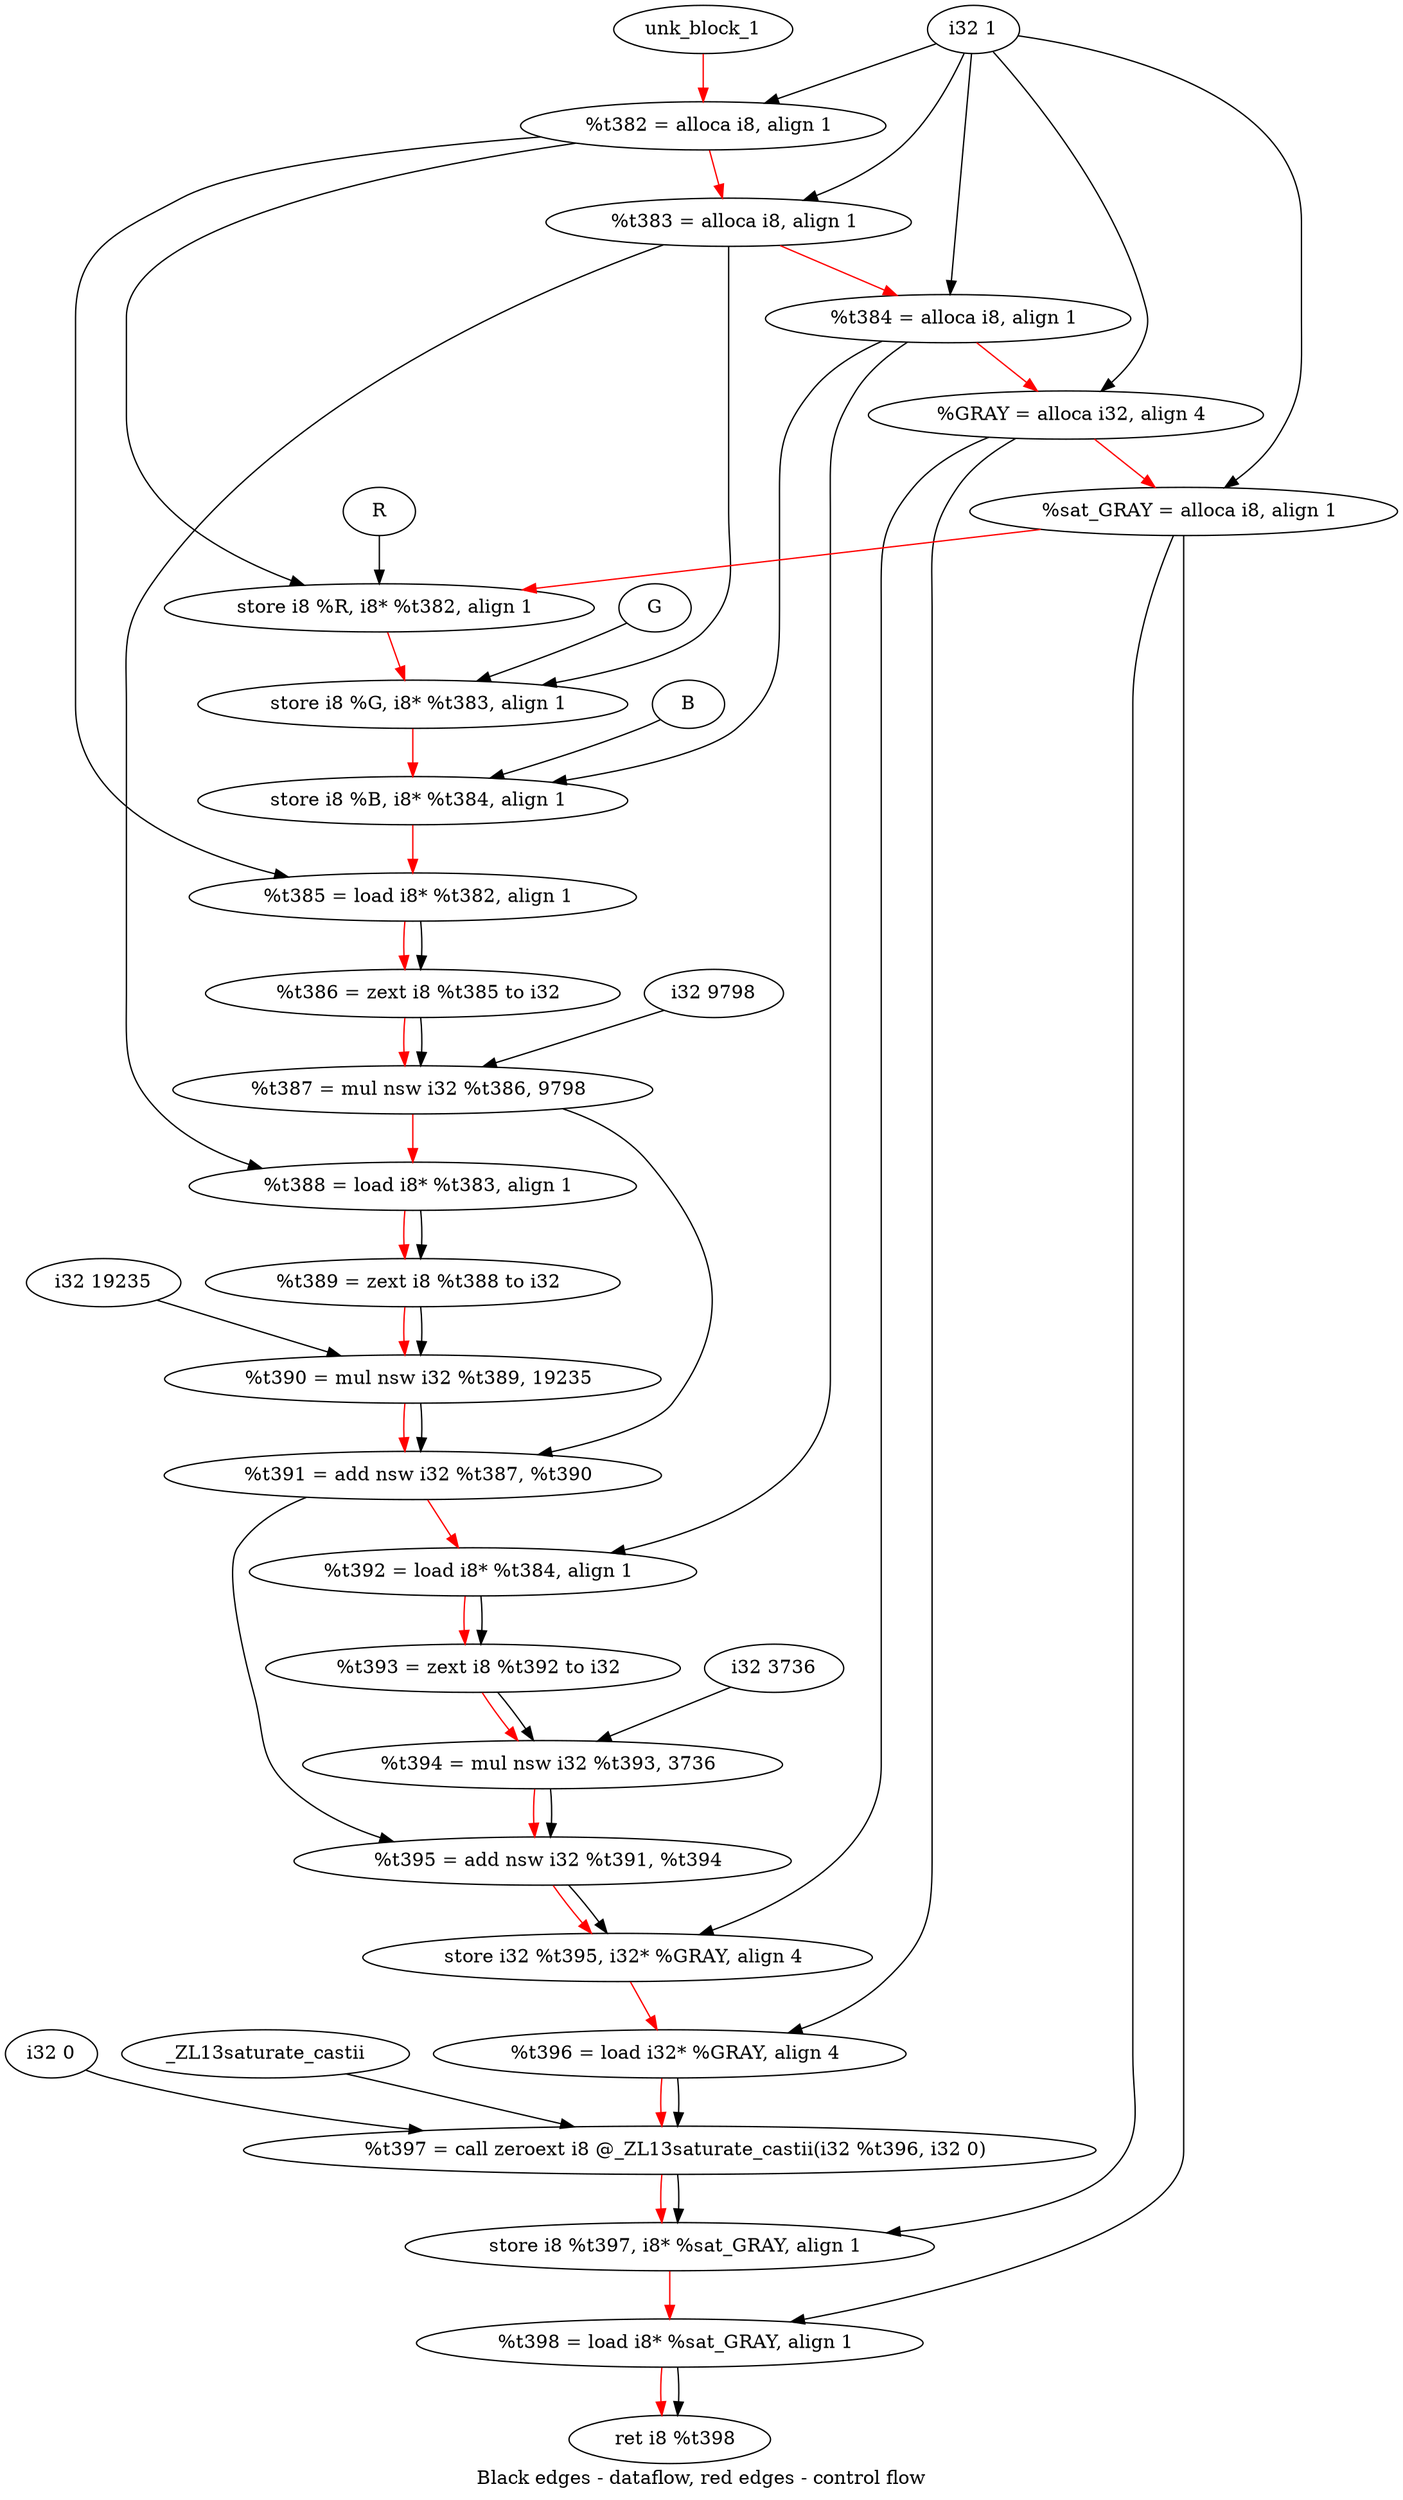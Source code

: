 digraph G {
compound=true
label="Black edges - dataflow, red edges - control flow"
"t382" [label="  %t382 = alloca i8, align 1"]
"t383" [label="  %t383 = alloca i8, align 1"]
"t384" [label="  %t384 = alloca i8, align 1"]
"GRAY" [label="  %GRAY = alloca i32, align 4"]
"sat_GRAY" [label="  %sat_GRAY = alloca i8, align 1"]
"_1" [label="  store i8 %R, i8* %t382, align 1"]
"_2" [label="  store i8 %G, i8* %t383, align 1"]
"_3" [label="  store i8 %B, i8* %t384, align 1"]
"t385" [label="  %t385 = load i8* %t382, align 1"]
"t386" [label="  %t386 = zext i8 %t385 to i32"]
"t387" [label="  %t387 = mul nsw i32 %t386, 9798"]
"t388" [label="  %t388 = load i8* %t383, align 1"]
"t389" [label="  %t389 = zext i8 %t388 to i32"]
"t390" [label="  %t390 = mul nsw i32 %t389, 19235"]
"t391" [label="  %t391 = add nsw i32 %t387, %t390"]
"t392" [label="  %t392 = load i8* %t384, align 1"]
"t393" [label="  %t393 = zext i8 %t392 to i32"]
"t394" [label="  %t394 = mul nsw i32 %t393, 3736"]
"t395" [label="  %t395 = add nsw i32 %t391, %t394"]
"_4" [label="  store i32 %t395, i32* %GRAY, align 4"]
"t396" [label="  %t396 = load i32* %GRAY, align 4"]
"t397" [label="  %t397 = call zeroext i8 @_ZL13saturate_castii(i32 %t396, i32 0)"]
"_5" [label="  store i8 %t397, i8* %sat_GRAY, align 1"]
"t398" [label="  %t398 = load i8* %sat_GRAY, align 1"]
"_6" [label="  ret i8 %t398"]
"unk_block_1" -> "t382"[color=red]
"i32 1" -> "t382"
"t382" -> "t383"[color=red weight=2]
"i32 1" -> "t383"
"t383" -> "t384"[color=red weight=2]
"i32 1" -> "t384"
"t384" -> "GRAY"[color=red weight=2]
"i32 1" -> "GRAY"
"GRAY" -> "sat_GRAY"[color=red weight=2]
"i32 1" -> "sat_GRAY"
"sat_GRAY" -> "_1"[color=red weight=2]
"R" -> "_1"
"t382" -> "_1"
"_1" -> "_2"[color=red weight=2]
"G" -> "_2"
"t383" -> "_2"
"_2" -> "_3"[color=red weight=2]
"B" -> "_3"
"t384" -> "_3"
"_3" -> "t385"[color=red weight=2]
"t382" -> "t385"
"t385" -> "t386"[color=red weight=2]
"t385" -> "t386"
"t386" -> "t387"[color=red weight=2]
"t386" -> "t387"
"i32 9798" -> "t387"
"t387" -> "t388"[color=red weight=2]
"t383" -> "t388"
"t388" -> "t389"[color=red weight=2]
"t388" -> "t389"
"t389" -> "t390"[color=red weight=2]
"t389" -> "t390"
"i32 19235" -> "t390"
"t390" -> "t391"[color=red weight=2]
"t387" -> "t391"
"t390" -> "t391"
"t391" -> "t392"[color=red weight=2]
"t384" -> "t392"
"t392" -> "t393"[color=red weight=2]
"t392" -> "t393"
"t393" -> "t394"[color=red weight=2]
"t393" -> "t394"
"i32 3736" -> "t394"
"t394" -> "t395"[color=red weight=2]
"t391" -> "t395"
"t394" -> "t395"
"t395" -> "_4"[color=red weight=2]
"t395" -> "_4"
"GRAY" -> "_4"
"_4" -> "t396"[color=red weight=2]
"GRAY" -> "t396"
"t396" -> "t397"[color=red weight=2]
"t396" -> "t397"
"i32 0" -> "t397"
"_ZL13saturate_castii" -> "t397"
"t397" -> "_5"[color=red weight=2]
"t397" -> "_5"
"sat_GRAY" -> "_5"
"_5" -> "t398"[color=red weight=2]
"sat_GRAY" -> "t398"
"t398" -> "_6"[color=red weight=2]
"t398" -> "_6"

}
